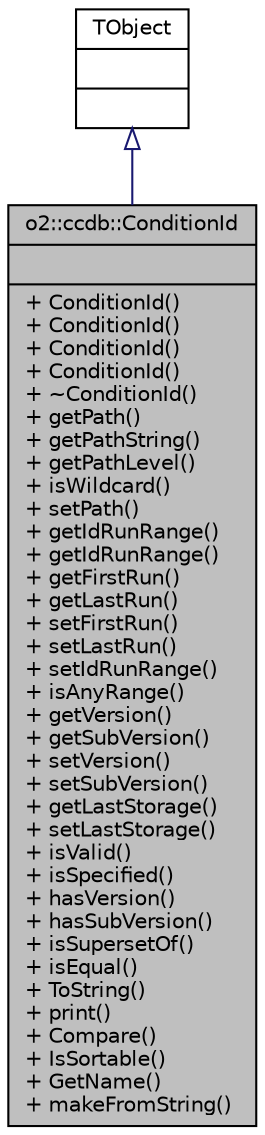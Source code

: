 digraph "o2::ccdb::ConditionId"
{
 // INTERACTIVE_SVG=YES
  bgcolor="transparent";
  edge [fontname="Helvetica",fontsize="10",labelfontname="Helvetica",labelfontsize="10"];
  node [fontname="Helvetica",fontsize="10",shape=record];
  Node1 [label="{o2::ccdb::ConditionId\n||+ ConditionId()\l+ ConditionId()\l+ ConditionId()\l+ ConditionId()\l+ ~ConditionId()\l+ getPath()\l+ getPathString()\l+ getPathLevel()\l+ isWildcard()\l+ setPath()\l+ getIdRunRange()\l+ getIdRunRange()\l+ getFirstRun()\l+ getLastRun()\l+ setFirstRun()\l+ setLastRun()\l+ setIdRunRange()\l+ isAnyRange()\l+ getVersion()\l+ getSubVersion()\l+ setVersion()\l+ setSubVersion()\l+ getLastStorage()\l+ setLastStorage()\l+ isValid()\l+ isSpecified()\l+ hasVersion()\l+ hasSubVersion()\l+ isSupersetOf()\l+ isEqual()\l+ ToString()\l+ print()\l+ Compare()\l+ IsSortable()\l+ GetName()\l+ makeFromString()\l}",height=0.2,width=0.4,color="black", fillcolor="grey75", style="filled" fontcolor="black"];
  Node2 -> Node1 [dir="back",color="midnightblue",fontsize="10",style="solid",arrowtail="onormal",fontname="Helvetica"];
  Node2 [label="{TObject\n||}",height=0.2,width=0.4,color="black",URL="$d5/d0f/classTObject.html"];
}
